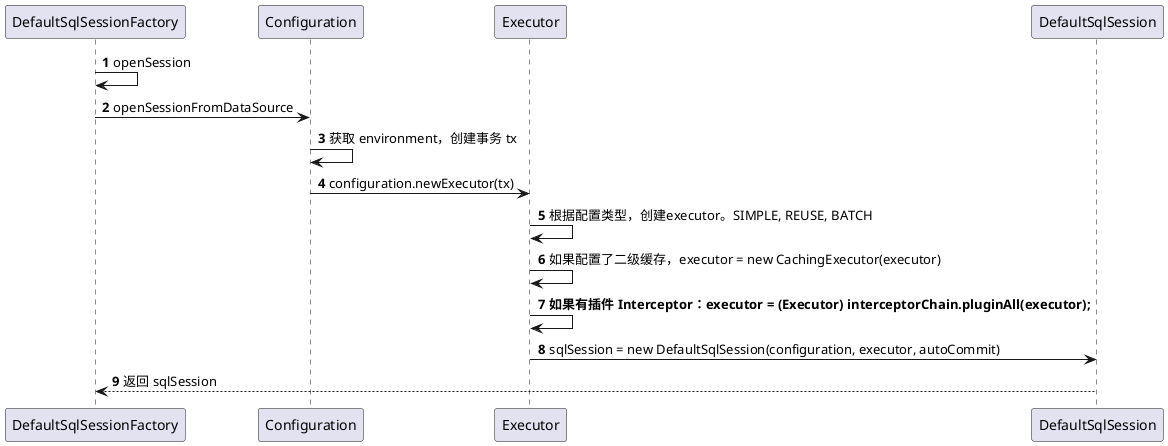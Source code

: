@startuml
'https://plantuml.com/sequence-diagram

autonumber

participant DefaultSqlSessionFactory as sqlSessionFactory
participant Configuration as configuration
participant Executor as executor
participant DefaultSqlSession as sqlSession

sqlSessionFactory -> sqlSessionFactory: openSession
sqlSessionFactory -> configuration: openSessionFromDataSource
configuration ->configuration: 获取 environment，创建事务 tx
configuration ->executor: configuration.newExecutor(tx)
executor->executor: 根据配置类型，创建executor。SIMPLE, REUSE, BATCH
executor->executor: 如果配置了二级缓存，executor = new CachingExecutor(executor)
executor->executor: **如果有插件 Interceptor：executor = (Executor) interceptorChain.pluginAll(executor);**
executor->sqlSession: sqlSession = new DefaultSqlSession(configuration, executor, autoCommit)
sqlSession-->sqlSessionFactory: 返回 sqlSession


@enduml